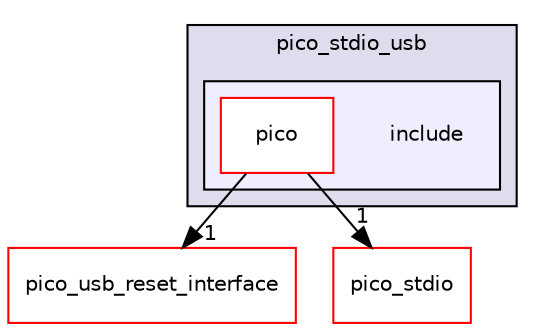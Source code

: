 digraph "pico_stdio_usb/include" {
  compound=true
  node [ fontsize="10", fontname="Helvetica"];
  edge [ labelfontsize="10", labelfontname="Helvetica"];
  subgraph clusterdir_e95d2442b8d99ef74a5b7988d32e6e66 {
    graph [ bgcolor="#ddddee", pencolor="black", label="pico_stdio_usb" fontname="Helvetica", fontsize="10", URL="dir_e95d2442b8d99ef74a5b7988d32e6e66.html"]
  subgraph clusterdir_b40b36353423d3b68d7a42714b40f142 {
    graph [ bgcolor="#eeeeff", pencolor="black", label="" URL="dir_b40b36353423d3b68d7a42714b40f142.html"];
    dir_b40b36353423d3b68d7a42714b40f142 [shape=plaintext label="include"];
    dir_4cf4bc5ad9bb02f4ea87e176fe9384e4 [shape=box label="pico" color="red" fillcolor="white" style="filled" URL="dir_4cf4bc5ad9bb02f4ea87e176fe9384e4.html"];
  }
  }
  dir_f0c957ad2e3abb2db6adfe61901bbab6 [shape=box label="pico_usb_reset_interface" fillcolor="white" style="filled" color="red" URL="dir_f0c957ad2e3abb2db6adfe61901bbab6.html"];
  dir_8ce2dea2c70b96bce3071180a232ce85 [shape=box label="pico_stdio" fillcolor="white" style="filled" color="red" URL="dir_8ce2dea2c70b96bce3071180a232ce85.html"];
  dir_4cf4bc5ad9bb02f4ea87e176fe9384e4->dir_f0c957ad2e3abb2db6adfe61901bbab6 [headlabel="1", labeldistance=1.5 headhref="dir_000196_000038.html"];
  dir_4cf4bc5ad9bb02f4ea87e176fe9384e4->dir_8ce2dea2c70b96bce3071180a232ce85 [headlabel="1", labeldistance=1.5 headhref="dir_000196_000184.html"];
}
